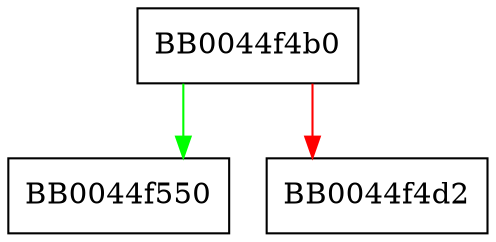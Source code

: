 digraph print_result {
  node [shape="box"];
  graph [splines=ortho];
  BB0044f4b0 -> BB0044f550 [color="green"];
  BB0044f4b0 -> BB0044f4d2 [color="red"];
}